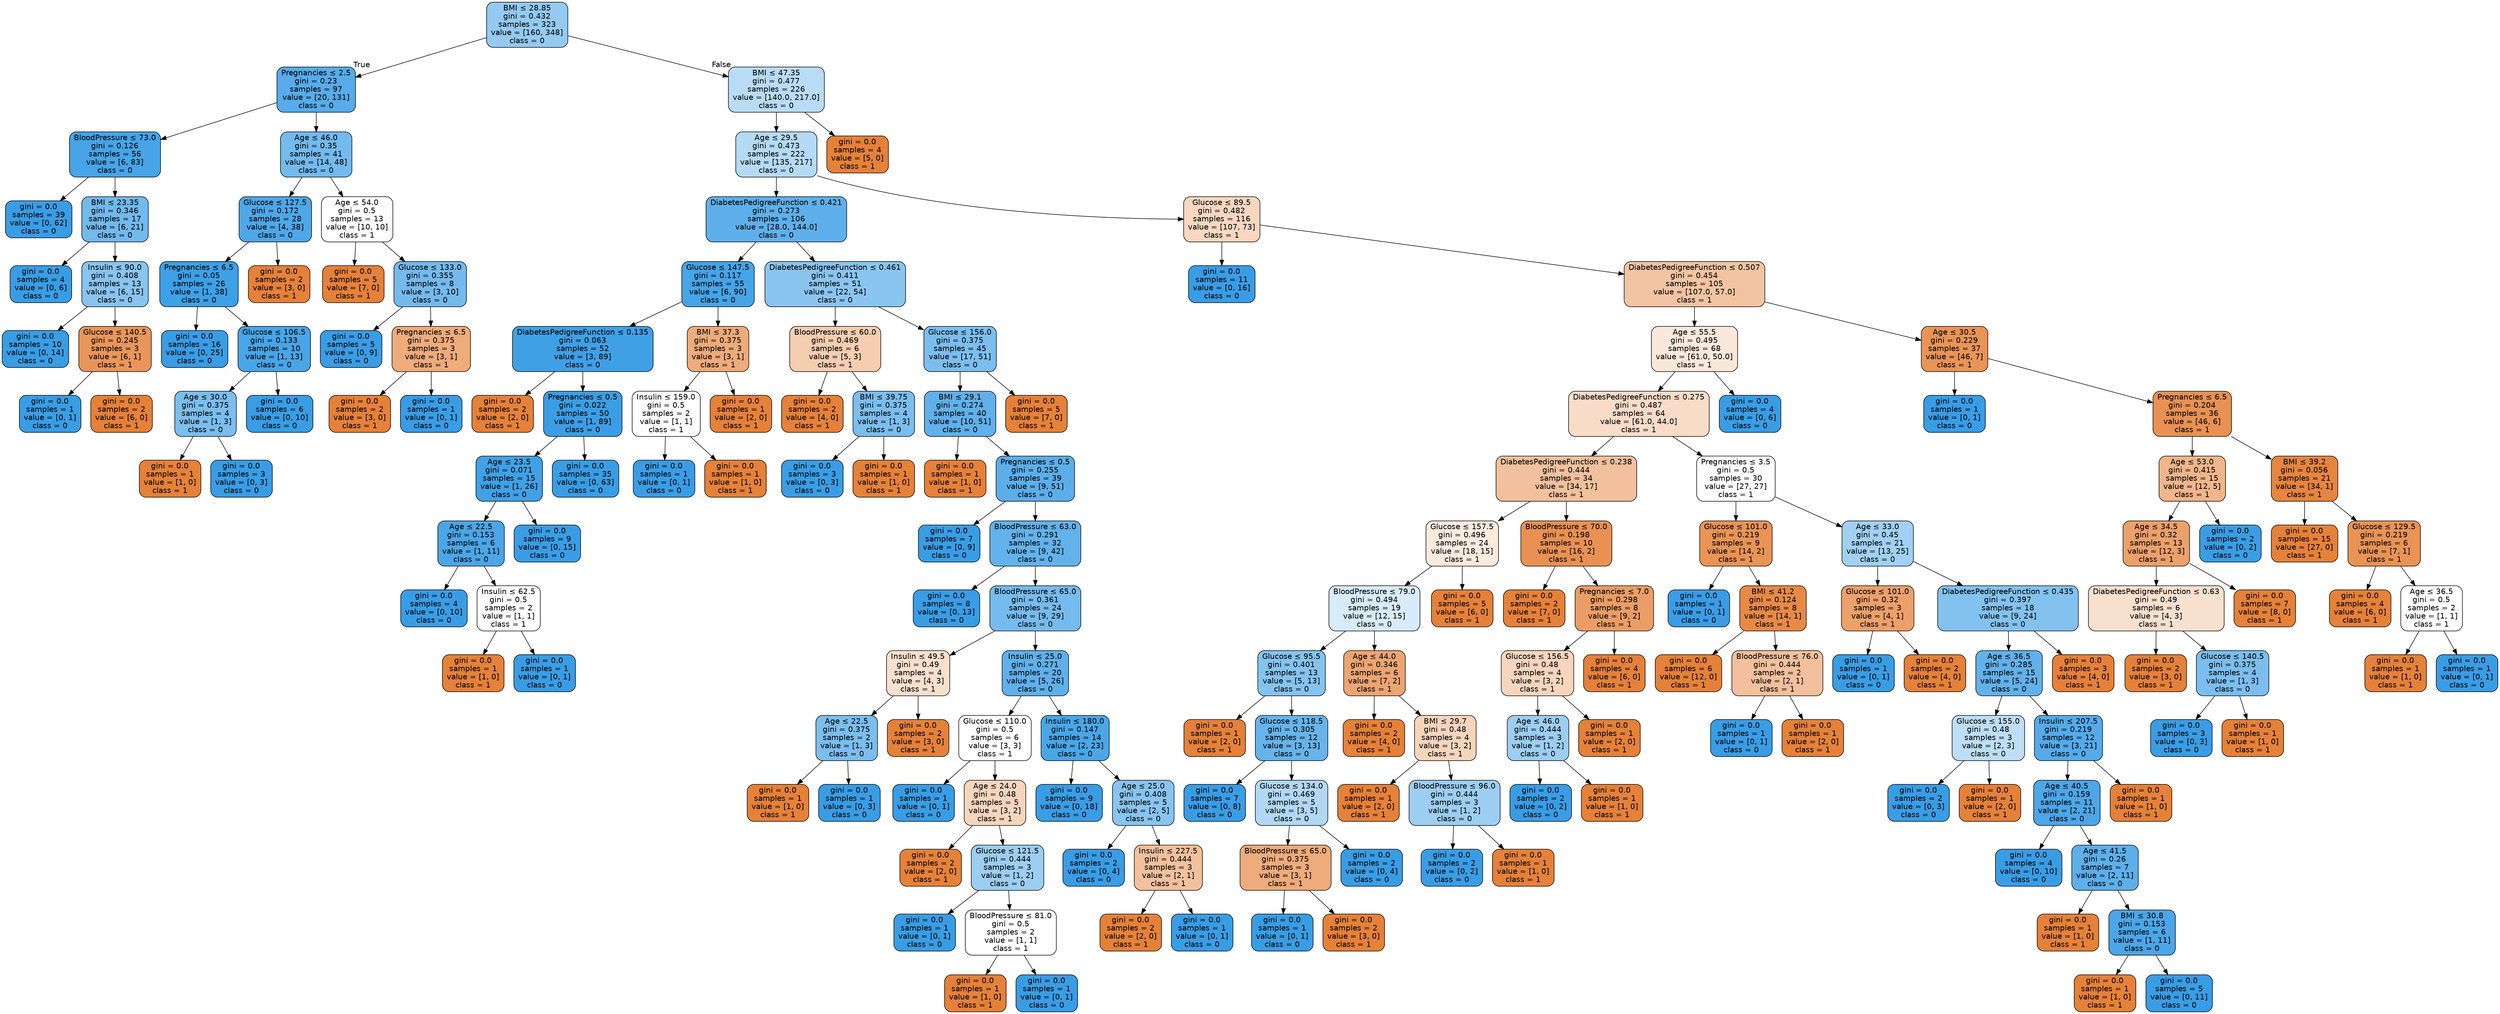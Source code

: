 digraph Tree {
node [shape=box, style="filled, rounded", color="black", fontname="helvetica"] ;
edge [fontname="helvetica"] ;
0 [label=<BMI &le; 28.85<br/>gini = 0.432<br/>samples = 323<br/>value = [160, 348]<br/>class = 0>, fillcolor="#94caf1"] ;
1 [label=<Pregnancies &le; 2.5<br/>gini = 0.23<br/>samples = 97<br/>value = [20, 131]<br/>class = 0>, fillcolor="#57ace9"] ;
0 -> 1 [labeldistance=2.5, labelangle=45, headlabel="True"] ;
2 [label=<BloodPressure &le; 73.0<br/>gini = 0.126<br/>samples = 56<br/>value = [6, 83]<br/>class = 0>, fillcolor="#47a4e7"] ;
1 -> 2 ;
3 [label=<gini = 0.0<br/>samples = 39<br/>value = [0, 62]<br/>class = 0>, fillcolor="#399de5"] ;
2 -> 3 ;
4 [label=<BMI &le; 23.35<br/>gini = 0.346<br/>samples = 17<br/>value = [6, 21]<br/>class = 0>, fillcolor="#72b9ec"] ;
2 -> 4 ;
5 [label=<gini = 0.0<br/>samples = 4<br/>value = [0, 6]<br/>class = 0>, fillcolor="#399de5"] ;
4 -> 5 ;
6 [label=<Insulin &le; 90.0<br/>gini = 0.408<br/>samples = 13<br/>value = [6, 15]<br/>class = 0>, fillcolor="#88c4ef"] ;
4 -> 6 ;
7 [label=<gini = 0.0<br/>samples = 10<br/>value = [0, 14]<br/>class = 0>, fillcolor="#399de5"] ;
6 -> 7 ;
8 [label=<Glucose &le; 140.5<br/>gini = 0.245<br/>samples = 3<br/>value = [6, 1]<br/>class = 1>, fillcolor="#e9965a"] ;
6 -> 8 ;
9 [label=<gini = 0.0<br/>samples = 1<br/>value = [0, 1]<br/>class = 0>, fillcolor="#399de5"] ;
8 -> 9 ;
10 [label=<gini = 0.0<br/>samples = 2<br/>value = [6, 0]<br/>class = 1>, fillcolor="#e58139"] ;
8 -> 10 ;
11 [label=<Age &le; 46.0<br/>gini = 0.35<br/>samples = 41<br/>value = [14, 48]<br/>class = 0>, fillcolor="#73baed"] ;
1 -> 11 ;
12 [label=<Glucose &le; 127.5<br/>gini = 0.172<br/>samples = 28<br/>value = [4, 38]<br/>class = 0>, fillcolor="#4ea7e8"] ;
11 -> 12 ;
13 [label=<Pregnancies &le; 6.5<br/>gini = 0.05<br/>samples = 26<br/>value = [1, 38]<br/>class = 0>, fillcolor="#3ea0e6"] ;
12 -> 13 ;
14 [label=<gini = 0.0<br/>samples = 16<br/>value = [0, 25]<br/>class = 0>, fillcolor="#399de5"] ;
13 -> 14 ;
15 [label=<Glucose &le; 106.5<br/>gini = 0.133<br/>samples = 10<br/>value = [1, 13]<br/>class = 0>, fillcolor="#48a5e7"] ;
13 -> 15 ;
16 [label=<Age &le; 30.0<br/>gini = 0.375<br/>samples = 4<br/>value = [1, 3]<br/>class = 0>, fillcolor="#7bbeee"] ;
15 -> 16 ;
17 [label=<gini = 0.0<br/>samples = 1<br/>value = [1, 0]<br/>class = 1>, fillcolor="#e58139"] ;
16 -> 17 ;
18 [label=<gini = 0.0<br/>samples = 3<br/>value = [0, 3]<br/>class = 0>, fillcolor="#399de5"] ;
16 -> 18 ;
19 [label=<gini = 0.0<br/>samples = 6<br/>value = [0, 10]<br/>class = 0>, fillcolor="#399de5"] ;
15 -> 19 ;
20 [label=<gini = 0.0<br/>samples = 2<br/>value = [3, 0]<br/>class = 1>, fillcolor="#e58139"] ;
12 -> 20 ;
21 [label=<Age &le; 54.0<br/>gini = 0.5<br/>samples = 13<br/>value = [10, 10]<br/>class = 1>, fillcolor="#ffffff"] ;
11 -> 21 ;
22 [label=<gini = 0.0<br/>samples = 5<br/>value = [7, 0]<br/>class = 1>, fillcolor="#e58139"] ;
21 -> 22 ;
23 [label=<Glucose &le; 133.0<br/>gini = 0.355<br/>samples = 8<br/>value = [3, 10]<br/>class = 0>, fillcolor="#74baed"] ;
21 -> 23 ;
24 [label=<gini = 0.0<br/>samples = 5<br/>value = [0, 9]<br/>class = 0>, fillcolor="#399de5"] ;
23 -> 24 ;
25 [label=<Pregnancies &le; 6.5<br/>gini = 0.375<br/>samples = 3<br/>value = [3, 1]<br/>class = 1>, fillcolor="#eeab7b"] ;
23 -> 25 ;
26 [label=<gini = 0.0<br/>samples = 2<br/>value = [3, 0]<br/>class = 1>, fillcolor="#e58139"] ;
25 -> 26 ;
27 [label=<gini = 0.0<br/>samples = 1<br/>value = [0, 1]<br/>class = 0>, fillcolor="#399de5"] ;
25 -> 27 ;
28 [label=<BMI &le; 47.35<br/>gini = 0.477<br/>samples = 226<br/>value = [140.0, 217.0]<br/>class = 0>, fillcolor="#b9dcf6"] ;
0 -> 28 [labeldistance=2.5, labelangle=-45, headlabel="False"] ;
29 [label=<Age &le; 29.5<br/>gini = 0.473<br/>samples = 222<br/>value = [135, 217]<br/>class = 0>, fillcolor="#b4daf5"] ;
28 -> 29 ;
30 [label=<DiabetesPedigreeFunction &le; 0.421<br/>gini = 0.273<br/>samples = 106<br/>value = [28.0, 144.0]<br/>class = 0>, fillcolor="#5fb0ea"] ;
29 -> 30 ;
31 [label=<Glucose &le; 147.5<br/>gini = 0.117<br/>samples = 55<br/>value = [6, 90]<br/>class = 0>, fillcolor="#46a4e7"] ;
30 -> 31 ;
32 [label=<DiabetesPedigreeFunction &le; 0.135<br/>gini = 0.063<br/>samples = 52<br/>value = [3, 89]<br/>class = 0>, fillcolor="#40a0e6"] ;
31 -> 32 ;
33 [label=<gini = 0.0<br/>samples = 2<br/>value = [2, 0]<br/>class = 1>, fillcolor="#e58139"] ;
32 -> 33 ;
34 [label=<Pregnancies &le; 0.5<br/>gini = 0.022<br/>samples = 50<br/>value = [1, 89]<br/>class = 0>, fillcolor="#3b9ee5"] ;
32 -> 34 ;
35 [label=<Age &le; 23.5<br/>gini = 0.071<br/>samples = 15<br/>value = [1, 26]<br/>class = 0>, fillcolor="#41a1e6"] ;
34 -> 35 ;
36 [label=<Age &le; 22.5<br/>gini = 0.153<br/>samples = 6<br/>value = [1, 11]<br/>class = 0>, fillcolor="#4ba6e7"] ;
35 -> 36 ;
37 [label=<gini = 0.0<br/>samples = 4<br/>value = [0, 10]<br/>class = 0>, fillcolor="#399de5"] ;
36 -> 37 ;
38 [label=<Insulin &le; 62.5<br/>gini = 0.5<br/>samples = 2<br/>value = [1, 1]<br/>class = 1>, fillcolor="#ffffff"] ;
36 -> 38 ;
39 [label=<gini = 0.0<br/>samples = 1<br/>value = [1, 0]<br/>class = 1>, fillcolor="#e58139"] ;
38 -> 39 ;
40 [label=<gini = 0.0<br/>samples = 1<br/>value = [0, 1]<br/>class = 0>, fillcolor="#399de5"] ;
38 -> 40 ;
41 [label=<gini = 0.0<br/>samples = 9<br/>value = [0, 15]<br/>class = 0>, fillcolor="#399de5"] ;
35 -> 41 ;
42 [label=<gini = 0.0<br/>samples = 35<br/>value = [0, 63]<br/>class = 0>, fillcolor="#399de5"] ;
34 -> 42 ;
43 [label=<BMI &le; 37.3<br/>gini = 0.375<br/>samples = 3<br/>value = [3, 1]<br/>class = 1>, fillcolor="#eeab7b"] ;
31 -> 43 ;
44 [label=<Insulin &le; 159.0<br/>gini = 0.5<br/>samples = 2<br/>value = [1, 1]<br/>class = 1>, fillcolor="#ffffff"] ;
43 -> 44 ;
45 [label=<gini = 0.0<br/>samples = 1<br/>value = [0, 1]<br/>class = 0>, fillcolor="#399de5"] ;
44 -> 45 ;
46 [label=<gini = 0.0<br/>samples = 1<br/>value = [1, 0]<br/>class = 1>, fillcolor="#e58139"] ;
44 -> 46 ;
47 [label=<gini = 0.0<br/>samples = 1<br/>value = [2, 0]<br/>class = 1>, fillcolor="#e58139"] ;
43 -> 47 ;
48 [label=<DiabetesPedigreeFunction &le; 0.461<br/>gini = 0.411<br/>samples = 51<br/>value = [22, 54]<br/>class = 0>, fillcolor="#8ac5f0"] ;
30 -> 48 ;
49 [label=<BloodPressure &le; 60.0<br/>gini = 0.469<br/>samples = 6<br/>value = [5, 3]<br/>class = 1>, fillcolor="#f5cdb0"] ;
48 -> 49 ;
50 [label=<gini = 0.0<br/>samples = 2<br/>value = [4, 0]<br/>class = 1>, fillcolor="#e58139"] ;
49 -> 50 ;
51 [label=<BMI &le; 39.75<br/>gini = 0.375<br/>samples = 4<br/>value = [1, 3]<br/>class = 0>, fillcolor="#7bbeee"] ;
49 -> 51 ;
52 [label=<gini = 0.0<br/>samples = 3<br/>value = [0, 3]<br/>class = 0>, fillcolor="#399de5"] ;
51 -> 52 ;
53 [label=<gini = 0.0<br/>samples = 1<br/>value = [1, 0]<br/>class = 1>, fillcolor="#e58139"] ;
51 -> 53 ;
54 [label=<Glucose &le; 156.0<br/>gini = 0.375<br/>samples = 45<br/>value = [17, 51]<br/>class = 0>, fillcolor="#7bbeee"] ;
48 -> 54 ;
55 [label=<BMI &le; 29.1<br/>gini = 0.274<br/>samples = 40<br/>value = [10, 51]<br/>class = 0>, fillcolor="#60b0ea"] ;
54 -> 55 ;
56 [label=<gini = 0.0<br/>samples = 1<br/>value = [1, 0]<br/>class = 1>, fillcolor="#e58139"] ;
55 -> 56 ;
57 [label=<Pregnancies &le; 0.5<br/>gini = 0.255<br/>samples = 39<br/>value = [9, 51]<br/>class = 0>, fillcolor="#5caeea"] ;
55 -> 57 ;
58 [label=<gini = 0.0<br/>samples = 7<br/>value = [0, 9]<br/>class = 0>, fillcolor="#399de5"] ;
57 -> 58 ;
59 [label=<BloodPressure &le; 63.0<br/>gini = 0.291<br/>samples = 32<br/>value = [9, 42]<br/>class = 0>, fillcolor="#63b2eb"] ;
57 -> 59 ;
60 [label=<gini = 0.0<br/>samples = 8<br/>value = [0, 13]<br/>class = 0>, fillcolor="#399de5"] ;
59 -> 60 ;
61 [label=<BloodPressure &le; 65.0<br/>gini = 0.361<br/>samples = 24<br/>value = [9, 29]<br/>class = 0>, fillcolor="#76bbed"] ;
59 -> 61 ;
62 [label=<Insulin &le; 49.5<br/>gini = 0.49<br/>samples = 4<br/>value = [4, 3]<br/>class = 1>, fillcolor="#f8e0ce"] ;
61 -> 62 ;
63 [label=<Age &le; 22.5<br/>gini = 0.375<br/>samples = 2<br/>value = [1, 3]<br/>class = 0>, fillcolor="#7bbeee"] ;
62 -> 63 ;
64 [label=<gini = 0.0<br/>samples = 1<br/>value = [1, 0]<br/>class = 1>, fillcolor="#e58139"] ;
63 -> 64 ;
65 [label=<gini = 0.0<br/>samples = 1<br/>value = [0, 3]<br/>class = 0>, fillcolor="#399de5"] ;
63 -> 65 ;
66 [label=<gini = 0.0<br/>samples = 2<br/>value = [3, 0]<br/>class = 1>, fillcolor="#e58139"] ;
62 -> 66 ;
67 [label=<Insulin &le; 25.0<br/>gini = 0.271<br/>samples = 20<br/>value = [5, 26]<br/>class = 0>, fillcolor="#5fb0ea"] ;
61 -> 67 ;
68 [label=<Glucose &le; 110.0<br/>gini = 0.5<br/>samples = 6<br/>value = [3, 3]<br/>class = 1>, fillcolor="#ffffff"] ;
67 -> 68 ;
69 [label=<gini = 0.0<br/>samples = 1<br/>value = [0, 1]<br/>class = 0>, fillcolor="#399de5"] ;
68 -> 69 ;
70 [label=<Age &le; 24.0<br/>gini = 0.48<br/>samples = 5<br/>value = [3, 2]<br/>class = 1>, fillcolor="#f6d5bd"] ;
68 -> 70 ;
71 [label=<gini = 0.0<br/>samples = 2<br/>value = [2, 0]<br/>class = 1>, fillcolor="#e58139"] ;
70 -> 71 ;
72 [label=<Glucose &le; 121.5<br/>gini = 0.444<br/>samples = 3<br/>value = [1, 2]<br/>class = 0>, fillcolor="#9ccef2"] ;
70 -> 72 ;
73 [label=<gini = 0.0<br/>samples = 1<br/>value = [0, 1]<br/>class = 0>, fillcolor="#399de5"] ;
72 -> 73 ;
74 [label=<BloodPressure &le; 81.0<br/>gini = 0.5<br/>samples = 2<br/>value = [1, 1]<br/>class = 1>, fillcolor="#ffffff"] ;
72 -> 74 ;
75 [label=<gini = 0.0<br/>samples = 1<br/>value = [1, 0]<br/>class = 1>, fillcolor="#e58139"] ;
74 -> 75 ;
76 [label=<gini = 0.0<br/>samples = 1<br/>value = [0, 1]<br/>class = 0>, fillcolor="#399de5"] ;
74 -> 76 ;
77 [label=<Insulin &le; 180.0<br/>gini = 0.147<br/>samples = 14<br/>value = [2, 23]<br/>class = 0>, fillcolor="#4aa6e7"] ;
67 -> 77 ;
78 [label=<gini = 0.0<br/>samples = 9<br/>value = [0, 18]<br/>class = 0>, fillcolor="#399de5"] ;
77 -> 78 ;
79 [label=<Age &le; 25.0<br/>gini = 0.408<br/>samples = 5<br/>value = [2, 5]<br/>class = 0>, fillcolor="#88c4ef"] ;
77 -> 79 ;
80 [label=<gini = 0.0<br/>samples = 2<br/>value = [0, 4]<br/>class = 0>, fillcolor="#399de5"] ;
79 -> 80 ;
81 [label=<Insulin &le; 227.5<br/>gini = 0.444<br/>samples = 3<br/>value = [2, 1]<br/>class = 1>, fillcolor="#f2c09c"] ;
79 -> 81 ;
82 [label=<gini = 0.0<br/>samples = 2<br/>value = [2, 0]<br/>class = 1>, fillcolor="#e58139"] ;
81 -> 82 ;
83 [label=<gini = 0.0<br/>samples = 1<br/>value = [0, 1]<br/>class = 0>, fillcolor="#399de5"] ;
81 -> 83 ;
84 [label=<gini = 0.0<br/>samples = 5<br/>value = [7, 0]<br/>class = 1>, fillcolor="#e58139"] ;
54 -> 84 ;
85 [label=<Glucose &le; 89.5<br/>gini = 0.482<br/>samples = 116<br/>value = [107, 73]<br/>class = 1>, fillcolor="#f7d7c0"] ;
29 -> 85 ;
86 [label=<gini = 0.0<br/>samples = 11<br/>value = [0, 16]<br/>class = 0>, fillcolor="#399de5"] ;
85 -> 86 ;
87 [label=<DiabetesPedigreeFunction &le; 0.507<br/>gini = 0.454<br/>samples = 105<br/>value = [107.0, 57.0]<br/>class = 1>, fillcolor="#f3c4a2"] ;
85 -> 87 ;
88 [label=<Age &le; 55.5<br/>gini = 0.495<br/>samples = 68<br/>value = [61.0, 50.0]<br/>class = 1>, fillcolor="#fae8db"] ;
87 -> 88 ;
89 [label=<DiabetesPedigreeFunction &le; 0.275<br/>gini = 0.487<br/>samples = 64<br/>value = [61.0, 44.0]<br/>class = 1>, fillcolor="#f8dcc8"] ;
88 -> 89 ;
90 [label=<DiabetesPedigreeFunction &le; 0.238<br/>gini = 0.444<br/>samples = 34<br/>value = [34, 17]<br/>class = 1>, fillcolor="#f2c09c"] ;
89 -> 90 ;
91 [label=<Glucose &le; 157.5<br/>gini = 0.496<br/>samples = 24<br/>value = [18, 15]<br/>class = 1>, fillcolor="#fbeade"] ;
90 -> 91 ;
92 [label=<BloodPressure &le; 79.0<br/>gini = 0.494<br/>samples = 19<br/>value = [12, 15]<br/>class = 0>, fillcolor="#d7ebfa"] ;
91 -> 92 ;
93 [label=<Glucose &le; 95.5<br/>gini = 0.401<br/>samples = 13<br/>value = [5, 13]<br/>class = 0>, fillcolor="#85c3ef"] ;
92 -> 93 ;
94 [label=<gini = 0.0<br/>samples = 1<br/>value = [2, 0]<br/>class = 1>, fillcolor="#e58139"] ;
93 -> 94 ;
95 [label=<Glucose &le; 118.5<br/>gini = 0.305<br/>samples = 12<br/>value = [3, 13]<br/>class = 0>, fillcolor="#67b4eb"] ;
93 -> 95 ;
96 [label=<gini = 0.0<br/>samples = 7<br/>value = [0, 8]<br/>class = 0>, fillcolor="#399de5"] ;
95 -> 96 ;
97 [label=<Glucose &le; 134.0<br/>gini = 0.469<br/>samples = 5<br/>value = [3, 5]<br/>class = 0>, fillcolor="#b0d8f5"] ;
95 -> 97 ;
98 [label=<BloodPressure &le; 65.0<br/>gini = 0.375<br/>samples = 3<br/>value = [3, 1]<br/>class = 1>, fillcolor="#eeab7b"] ;
97 -> 98 ;
99 [label=<gini = 0.0<br/>samples = 1<br/>value = [0, 1]<br/>class = 0>, fillcolor="#399de5"] ;
98 -> 99 ;
100 [label=<gini = 0.0<br/>samples = 2<br/>value = [3, 0]<br/>class = 1>, fillcolor="#e58139"] ;
98 -> 100 ;
101 [label=<gini = 0.0<br/>samples = 2<br/>value = [0, 4]<br/>class = 0>, fillcolor="#399de5"] ;
97 -> 101 ;
102 [label=<Age &le; 44.0<br/>gini = 0.346<br/>samples = 6<br/>value = [7, 2]<br/>class = 1>, fillcolor="#eca572"] ;
92 -> 102 ;
103 [label=<gini = 0.0<br/>samples = 2<br/>value = [4, 0]<br/>class = 1>, fillcolor="#e58139"] ;
102 -> 103 ;
104 [label=<BMI &le; 29.7<br/>gini = 0.48<br/>samples = 4<br/>value = [3, 2]<br/>class = 1>, fillcolor="#f6d5bd"] ;
102 -> 104 ;
105 [label=<gini = 0.0<br/>samples = 1<br/>value = [2, 0]<br/>class = 1>, fillcolor="#e58139"] ;
104 -> 105 ;
106 [label=<BloodPressure &le; 96.0<br/>gini = 0.444<br/>samples = 3<br/>value = [1, 2]<br/>class = 0>, fillcolor="#9ccef2"] ;
104 -> 106 ;
107 [label=<gini = 0.0<br/>samples = 2<br/>value = [0, 2]<br/>class = 0>, fillcolor="#399de5"] ;
106 -> 107 ;
108 [label=<gini = 0.0<br/>samples = 1<br/>value = [1, 0]<br/>class = 1>, fillcolor="#e58139"] ;
106 -> 108 ;
109 [label=<gini = 0.0<br/>samples = 5<br/>value = [6, 0]<br/>class = 1>, fillcolor="#e58139"] ;
91 -> 109 ;
110 [label=<BloodPressure &le; 70.0<br/>gini = 0.198<br/>samples = 10<br/>value = [16, 2]<br/>class = 1>, fillcolor="#e89152"] ;
90 -> 110 ;
111 [label=<gini = 0.0<br/>samples = 2<br/>value = [7, 0]<br/>class = 1>, fillcolor="#e58139"] ;
110 -> 111 ;
112 [label=<Pregnancies &le; 7.0<br/>gini = 0.298<br/>samples = 8<br/>value = [9, 2]<br/>class = 1>, fillcolor="#eb9d65"] ;
110 -> 112 ;
113 [label=<Glucose &le; 156.5<br/>gini = 0.48<br/>samples = 4<br/>value = [3, 2]<br/>class = 1>, fillcolor="#f6d5bd"] ;
112 -> 113 ;
114 [label=<Age &le; 46.0<br/>gini = 0.444<br/>samples = 3<br/>value = [1, 2]<br/>class = 0>, fillcolor="#9ccef2"] ;
113 -> 114 ;
115 [label=<gini = 0.0<br/>samples = 2<br/>value = [0, 2]<br/>class = 0>, fillcolor="#399de5"] ;
114 -> 115 ;
116 [label=<gini = 0.0<br/>samples = 1<br/>value = [1, 0]<br/>class = 1>, fillcolor="#e58139"] ;
114 -> 116 ;
117 [label=<gini = 0.0<br/>samples = 1<br/>value = [2, 0]<br/>class = 1>, fillcolor="#e58139"] ;
113 -> 117 ;
118 [label=<gini = 0.0<br/>samples = 4<br/>value = [6, 0]<br/>class = 1>, fillcolor="#e58139"] ;
112 -> 118 ;
119 [label=<Pregnancies &le; 3.5<br/>gini = 0.5<br/>samples = 30<br/>value = [27, 27]<br/>class = 1>, fillcolor="#ffffff"] ;
89 -> 119 ;
120 [label=<Glucose &le; 101.0<br/>gini = 0.219<br/>samples = 9<br/>value = [14, 2]<br/>class = 1>, fillcolor="#e99355"] ;
119 -> 120 ;
121 [label=<gini = 0.0<br/>samples = 1<br/>value = [0, 1]<br/>class = 0>, fillcolor="#399de5"] ;
120 -> 121 ;
122 [label=<BMI &le; 41.2<br/>gini = 0.124<br/>samples = 8<br/>value = [14, 1]<br/>class = 1>, fillcolor="#e78a47"] ;
120 -> 122 ;
123 [label=<gini = 0.0<br/>samples = 6<br/>value = [12, 0]<br/>class = 1>, fillcolor="#e58139"] ;
122 -> 123 ;
124 [label=<BloodPressure &le; 76.0<br/>gini = 0.444<br/>samples = 2<br/>value = [2, 1]<br/>class = 1>, fillcolor="#f2c09c"] ;
122 -> 124 ;
125 [label=<gini = 0.0<br/>samples = 1<br/>value = [0, 1]<br/>class = 0>, fillcolor="#399de5"] ;
124 -> 125 ;
126 [label=<gini = 0.0<br/>samples = 1<br/>value = [2, 0]<br/>class = 1>, fillcolor="#e58139"] ;
124 -> 126 ;
127 [label=<Age &le; 33.0<br/>gini = 0.45<br/>samples = 21<br/>value = [13, 25]<br/>class = 0>, fillcolor="#a0d0f3"] ;
119 -> 127 ;
128 [label=<Glucose &le; 101.0<br/>gini = 0.32<br/>samples = 3<br/>value = [4, 1]<br/>class = 1>, fillcolor="#eca06a"] ;
127 -> 128 ;
129 [label=<gini = 0.0<br/>samples = 1<br/>value = [0, 1]<br/>class = 0>, fillcolor="#399de5"] ;
128 -> 129 ;
130 [label=<gini = 0.0<br/>samples = 2<br/>value = [4, 0]<br/>class = 1>, fillcolor="#e58139"] ;
128 -> 130 ;
131 [label=<DiabetesPedigreeFunction &le; 0.435<br/>gini = 0.397<br/>samples = 18<br/>value = [9, 24]<br/>class = 0>, fillcolor="#83c2ef"] ;
127 -> 131 ;
132 [label=<Age &le; 36.5<br/>gini = 0.285<br/>samples = 15<br/>value = [5, 24]<br/>class = 0>, fillcolor="#62b1ea"] ;
131 -> 132 ;
133 [label=<Glucose &le; 155.0<br/>gini = 0.48<br/>samples = 3<br/>value = [2, 3]<br/>class = 0>, fillcolor="#bddef6"] ;
132 -> 133 ;
134 [label=<gini = 0.0<br/>samples = 2<br/>value = [0, 3]<br/>class = 0>, fillcolor="#399de5"] ;
133 -> 134 ;
135 [label=<gini = 0.0<br/>samples = 1<br/>value = [2, 0]<br/>class = 1>, fillcolor="#e58139"] ;
133 -> 135 ;
136 [label=<Insulin &le; 207.5<br/>gini = 0.219<br/>samples = 12<br/>value = [3, 21]<br/>class = 0>, fillcolor="#55abe9"] ;
132 -> 136 ;
137 [label=<Age &le; 40.5<br/>gini = 0.159<br/>samples = 11<br/>value = [2, 21]<br/>class = 0>, fillcolor="#4ca6e7"] ;
136 -> 137 ;
138 [label=<gini = 0.0<br/>samples = 4<br/>value = [0, 10]<br/>class = 0>, fillcolor="#399de5"] ;
137 -> 138 ;
139 [label=<Age &le; 41.5<br/>gini = 0.26<br/>samples = 7<br/>value = [2, 11]<br/>class = 0>, fillcolor="#5dafea"] ;
137 -> 139 ;
140 [label=<gini = 0.0<br/>samples = 1<br/>value = [1, 0]<br/>class = 1>, fillcolor="#e58139"] ;
139 -> 140 ;
141 [label=<BMI &le; 30.8<br/>gini = 0.153<br/>samples = 6<br/>value = [1, 11]<br/>class = 0>, fillcolor="#4ba6e7"] ;
139 -> 141 ;
142 [label=<gini = 0.0<br/>samples = 1<br/>value = [1, 0]<br/>class = 1>, fillcolor="#e58139"] ;
141 -> 142 ;
143 [label=<gini = 0.0<br/>samples = 5<br/>value = [0, 11]<br/>class = 0>, fillcolor="#399de5"] ;
141 -> 143 ;
144 [label=<gini = 0.0<br/>samples = 1<br/>value = [1, 0]<br/>class = 1>, fillcolor="#e58139"] ;
136 -> 144 ;
145 [label=<gini = 0.0<br/>samples = 3<br/>value = [4, 0]<br/>class = 1>, fillcolor="#e58139"] ;
131 -> 145 ;
146 [label=<gini = 0.0<br/>samples = 4<br/>value = [0, 6]<br/>class = 0>, fillcolor="#399de5"] ;
88 -> 146 ;
147 [label=<Age &le; 30.5<br/>gini = 0.229<br/>samples = 37<br/>value = [46, 7]<br/>class = 1>, fillcolor="#e99457"] ;
87 -> 147 ;
148 [label=<gini = 0.0<br/>samples = 1<br/>value = [0, 1]<br/>class = 0>, fillcolor="#399de5"] ;
147 -> 148 ;
149 [label=<Pregnancies &le; 6.5<br/>gini = 0.204<br/>samples = 36<br/>value = [46, 6]<br/>class = 1>, fillcolor="#e89153"] ;
147 -> 149 ;
150 [label=<Age &le; 53.0<br/>gini = 0.415<br/>samples = 15<br/>value = [12, 5]<br/>class = 1>, fillcolor="#f0b58b"] ;
149 -> 150 ;
151 [label=<Age &le; 34.5<br/>gini = 0.32<br/>samples = 13<br/>value = [12, 3]<br/>class = 1>, fillcolor="#eca06a"] ;
150 -> 151 ;
152 [label=<DiabetesPedigreeFunction &le; 0.63<br/>gini = 0.49<br/>samples = 6<br/>value = [4, 3]<br/>class = 1>, fillcolor="#f8e0ce"] ;
151 -> 152 ;
153 [label=<gini = 0.0<br/>samples = 2<br/>value = [3, 0]<br/>class = 1>, fillcolor="#e58139"] ;
152 -> 153 ;
154 [label=<Glucose &le; 140.5<br/>gini = 0.375<br/>samples = 4<br/>value = [1, 3]<br/>class = 0>, fillcolor="#7bbeee"] ;
152 -> 154 ;
155 [label=<gini = 0.0<br/>samples = 3<br/>value = [0, 3]<br/>class = 0>, fillcolor="#399de5"] ;
154 -> 155 ;
156 [label=<gini = 0.0<br/>samples = 1<br/>value = [1, 0]<br/>class = 1>, fillcolor="#e58139"] ;
154 -> 156 ;
157 [label=<gini = 0.0<br/>samples = 7<br/>value = [8, 0]<br/>class = 1>, fillcolor="#e58139"] ;
151 -> 157 ;
158 [label=<gini = 0.0<br/>samples = 2<br/>value = [0, 2]<br/>class = 0>, fillcolor="#399de5"] ;
150 -> 158 ;
159 [label=<BMI &le; 39.2<br/>gini = 0.056<br/>samples = 21<br/>value = [34, 1]<br/>class = 1>, fillcolor="#e6853f"] ;
149 -> 159 ;
160 [label=<gini = 0.0<br/>samples = 15<br/>value = [27, 0]<br/>class = 1>, fillcolor="#e58139"] ;
159 -> 160 ;
161 [label=<Glucose &le; 129.5<br/>gini = 0.219<br/>samples = 6<br/>value = [7, 1]<br/>class = 1>, fillcolor="#e99355"] ;
159 -> 161 ;
162 [label=<gini = 0.0<br/>samples = 4<br/>value = [6, 0]<br/>class = 1>, fillcolor="#e58139"] ;
161 -> 162 ;
163 [label=<Age &le; 36.5<br/>gini = 0.5<br/>samples = 2<br/>value = [1, 1]<br/>class = 1>, fillcolor="#ffffff"] ;
161 -> 163 ;
164 [label=<gini = 0.0<br/>samples = 1<br/>value = [1, 0]<br/>class = 1>, fillcolor="#e58139"] ;
163 -> 164 ;
165 [label=<gini = 0.0<br/>samples = 1<br/>value = [0, 1]<br/>class = 0>, fillcolor="#399de5"] ;
163 -> 165 ;
166 [label=<gini = 0.0<br/>samples = 4<br/>value = [5, 0]<br/>class = 1>, fillcolor="#e58139"] ;
28 -> 166 ;
}